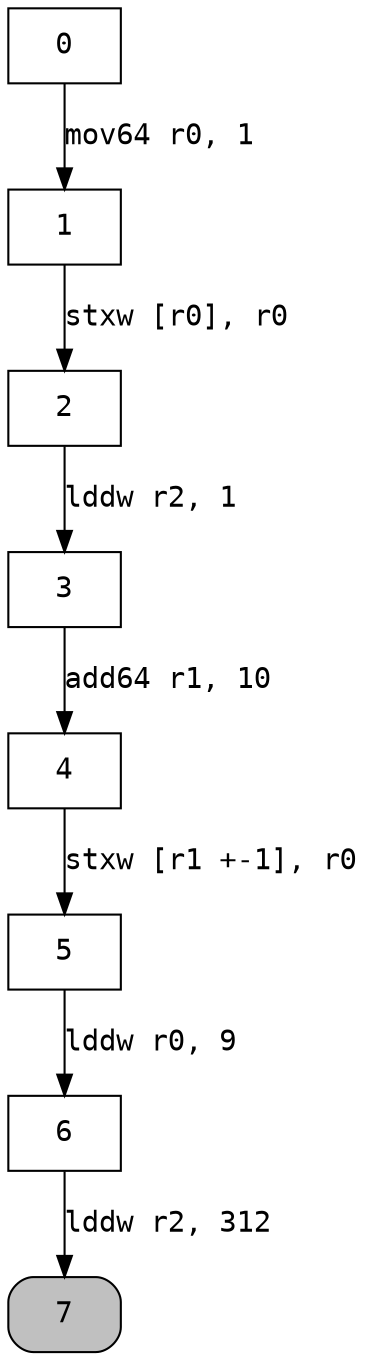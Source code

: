 digraph cfg { 
node [fontname="monospace"];
node [shape=box];
edge [fontname="monospace"];
  0 -> 1 [label="mov64 r0, 1"];
  1 -> 2 [label="stxw [r0], r0"];
  2 -> 3 [label="lddw r2, 1"];
  3 -> 4 [label="add64 r1, 10"];
  4 -> 5 [label="stxw [r1 +-1], r0"];
  5 -> 6 [label="lddw r0, 9"];
  6 -> 7 [label="lddw r2, 312"];
7 [style="rounded,filled",fillcolor=grey];
}